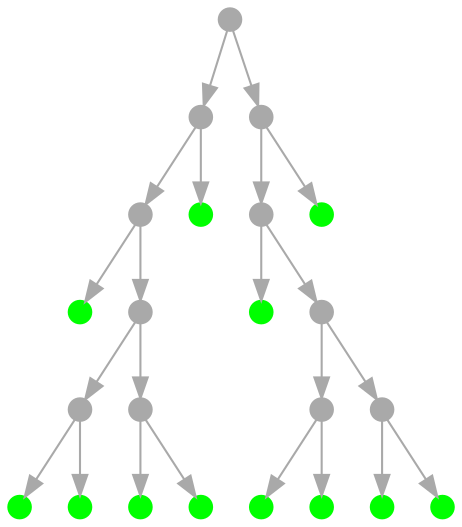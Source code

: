 strict digraph ExecutionTree {
node[shape=point,width=0.15,color=darkgrey];
edge[color=darkgrey];

N1[tooltip="Conditional\nnode: 1\nstate: 0\nasm: 12474"];
N2[tooltip="Conditional\nnode: 2\nstate: 0\nasm: 12488"];
N4[tooltip="Conditional\nnode: 4\nstate: 0\nasm: 10207"];
N8[tooltip="Exit\nnode: 8\nstate: 5\nasm: 8815",color=green];
N9[tooltip="Alloc\nnode: 9\nstate: 0\nasm: 10256"];
N10[tooltip="Conditional\nnode: 10\nstate: 0\nasm: 12054"];
N20[tooltip="Exit\nnode: 20\nstate: 11\nasm: 8815",color=green];
N21[tooltip="Exit\nnode: 21\nstate: 6\nasm: 8815",color=green];
N11[tooltip="Conditional\nnode: 11\nstate: 0\nasm: 12054"];
N16[tooltip="Exit\nnode: 16\nstate: 9\nasm: 8815",color=green];
N17[tooltip="Exit\nnode: 17\nstate: 3\nasm: 8815",color=green];
N5[tooltip="Exit\nnode: 5\nstate: 2\nasm: 8815",color=green];
N3[tooltip="Conditional\nnode: 3\nstate: 0\nasm: 12488"];
N6[tooltip="Conditional\nnode: 6\nstate: 0\nasm: 10207"];
N12[tooltip="Exit\nnode: 12\nstate: 7\nasm: 8815",color=green];
N13[tooltip="Alloc\nnode: 13\nstate: 0\nasm: 10256"];
N14[tooltip="Conditional\nnode: 14\nstate: 0\nasm: 12054"];
N22[tooltip="Exit\nnode: 22\nstate: 12\nasm: 8815",color=green];
N23[tooltip="Exit\nnode: 23\nstate: 8\nasm: 8815",color=green];
N15[tooltip="Conditional\nnode: 15\nstate: 0\nasm: 12054"];
N18[tooltip="Exit\nnode: 18\nstate: 10\nasm: 8815",color=green];
N19[tooltip="Exit\nnode: 19\nstate: 4\nasm: 8815",color=green];
N7[tooltip="Exit\nnode: 7\nstate: 1\nasm: 8815",color=green];
N1->{N2 N3};
N2->{N4 N5};
N4->{N8 N9};
N9->{N10 N11};
N10->{N20 N21};
N11->{N16 N17};
N3->{N6 N7};
N6->{N12 N13};
N13->{N14 N15};
N14->{N22 N23};
N15->{N18 N19};
}
